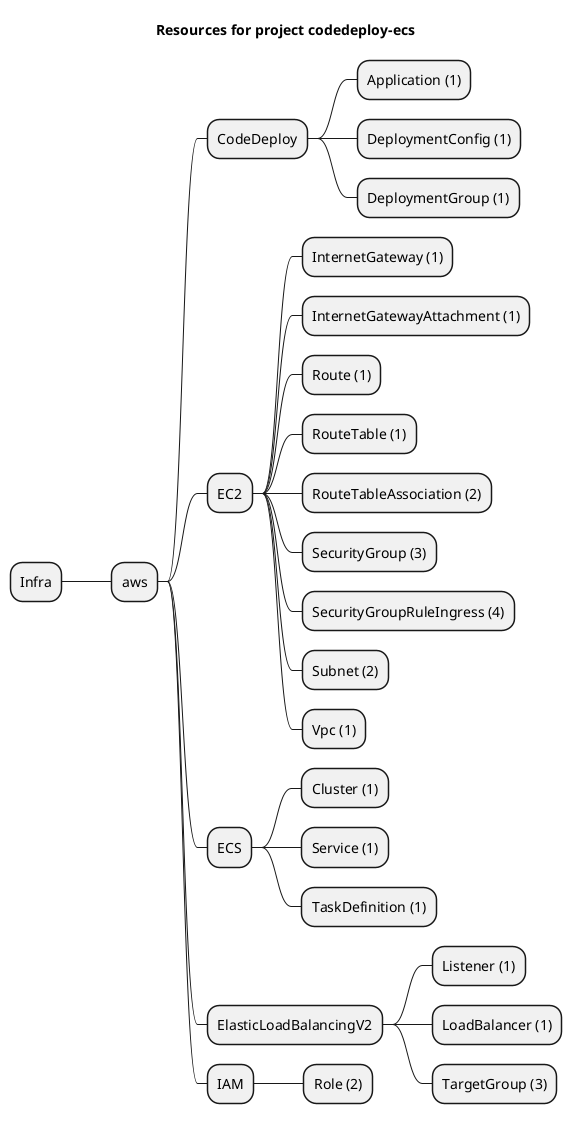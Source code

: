 @startmindmap
title Resources for project codedeploy-ecs
skinparam monochrome true
+ Infra
++ aws
+++ CodeDeploy
++++ Application (1)
++++ DeploymentConfig (1)
++++ DeploymentGroup (1)
+++ EC2
++++ InternetGateway (1)
++++ InternetGatewayAttachment (1)
++++ Route (1)
++++ RouteTable (1)
++++ RouteTableAssociation (2)
++++ SecurityGroup (3)
++++ SecurityGroupRuleIngress (4)
++++ Subnet (2)
++++ Vpc (1)
+++ ECS
++++ Cluster (1)
++++ Service (1)
++++ TaskDefinition (1)
+++ ElasticLoadBalancingV2
++++ Listener (1)
++++ LoadBalancer (1)
++++ TargetGroup (3)
+++ IAM
++++ Role (2)
@endmindmap